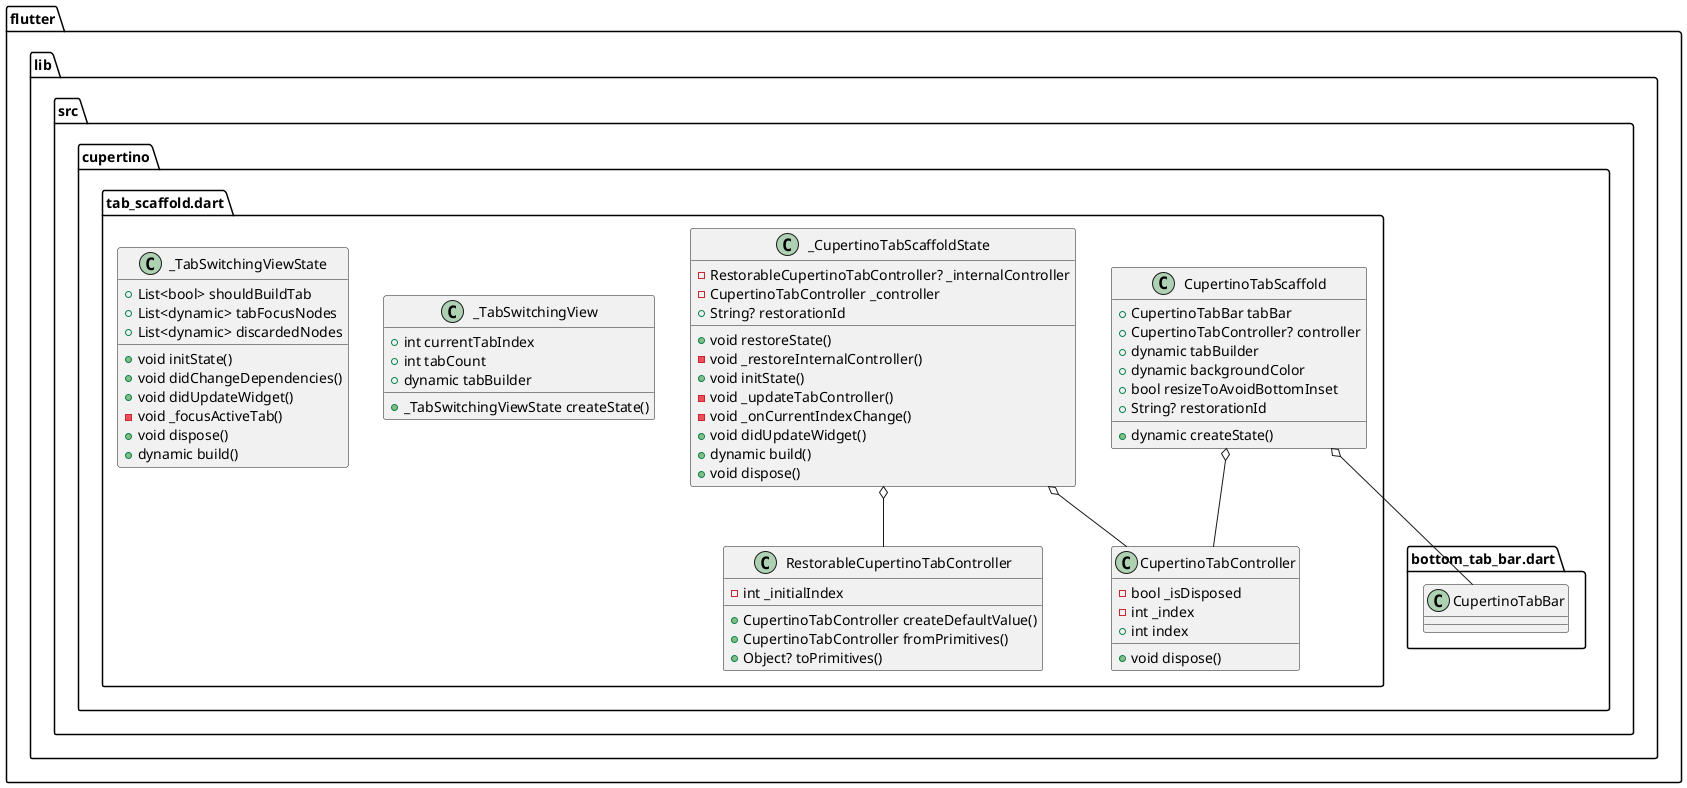 @startuml
set namespaceSeparator ::

class "flutter::lib::src::cupertino::tab_scaffold.dart::CupertinoTabController" {
  -bool _isDisposed
  -int _index
  +int index
  +void dispose()
}

class "flutter::lib::src::cupertino::tab_scaffold.dart::CupertinoTabScaffold" {
  +CupertinoTabBar tabBar
  +CupertinoTabController? controller
  +dynamic tabBuilder
  +dynamic backgroundColor
  +bool resizeToAvoidBottomInset
  +String? restorationId
  +dynamic createState()
}

"flutter::lib::src::cupertino::tab_scaffold.dart::CupertinoTabScaffold" o-- "flutter::lib::src::cupertino::bottom_tab_bar.dart::CupertinoTabBar"
"flutter::lib::src::cupertino::tab_scaffold.dart::CupertinoTabScaffold" o-- "flutter::lib::src::cupertino::tab_scaffold.dart::CupertinoTabController"

class "flutter::lib::src::cupertino::tab_scaffold.dart::_CupertinoTabScaffoldState" {
  -RestorableCupertinoTabController? _internalController
  -CupertinoTabController _controller
  +String? restorationId
  +void restoreState()
  -void _restoreInternalController()
  +void initState()
  -void _updateTabController()
  -void _onCurrentIndexChange()
  +void didUpdateWidget()
  +dynamic build()
  +void dispose()
}

"flutter::lib::src::cupertino::tab_scaffold.dart::_CupertinoTabScaffoldState" o-- "flutter::lib::src::cupertino::tab_scaffold.dart::RestorableCupertinoTabController"
"flutter::lib::src::cupertino::tab_scaffold.dart::_CupertinoTabScaffoldState" o-- "flutter::lib::src::cupertino::tab_scaffold.dart::CupertinoTabController"

class "flutter::lib::src::cupertino::tab_scaffold.dart::_TabSwitchingView" {
  +int currentTabIndex
  +int tabCount
  +dynamic tabBuilder
  +_TabSwitchingViewState createState()
}

class "flutter::lib::src::cupertino::tab_scaffold.dart::_TabSwitchingViewState" {
  +List<bool> shouldBuildTab
  +List<dynamic> tabFocusNodes
  +List<dynamic> discardedNodes
  +void initState()
  +void didChangeDependencies()
  +void didUpdateWidget()
  -void _focusActiveTab()
  +void dispose()
  +dynamic build()
}

class "flutter::lib::src::cupertino::tab_scaffold.dart::RestorableCupertinoTabController" {
  -int _initialIndex
  +CupertinoTabController createDefaultValue()
  +CupertinoTabController fromPrimitives()
  +Object? toPrimitives()
}


@enduml